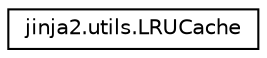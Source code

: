 digraph "Graphical Class Hierarchy"
{
 // LATEX_PDF_SIZE
  edge [fontname="Helvetica",fontsize="10",labelfontname="Helvetica",labelfontsize="10"];
  node [fontname="Helvetica",fontsize="10",shape=record];
  rankdir="LR";
  Node0 [label="jinja2.utils.LRUCache",height=0.2,width=0.4,color="black", fillcolor="white", style="filled",URL="$classjinja2_1_1utils_1_1LRUCache.html",tooltip=" "];
}
